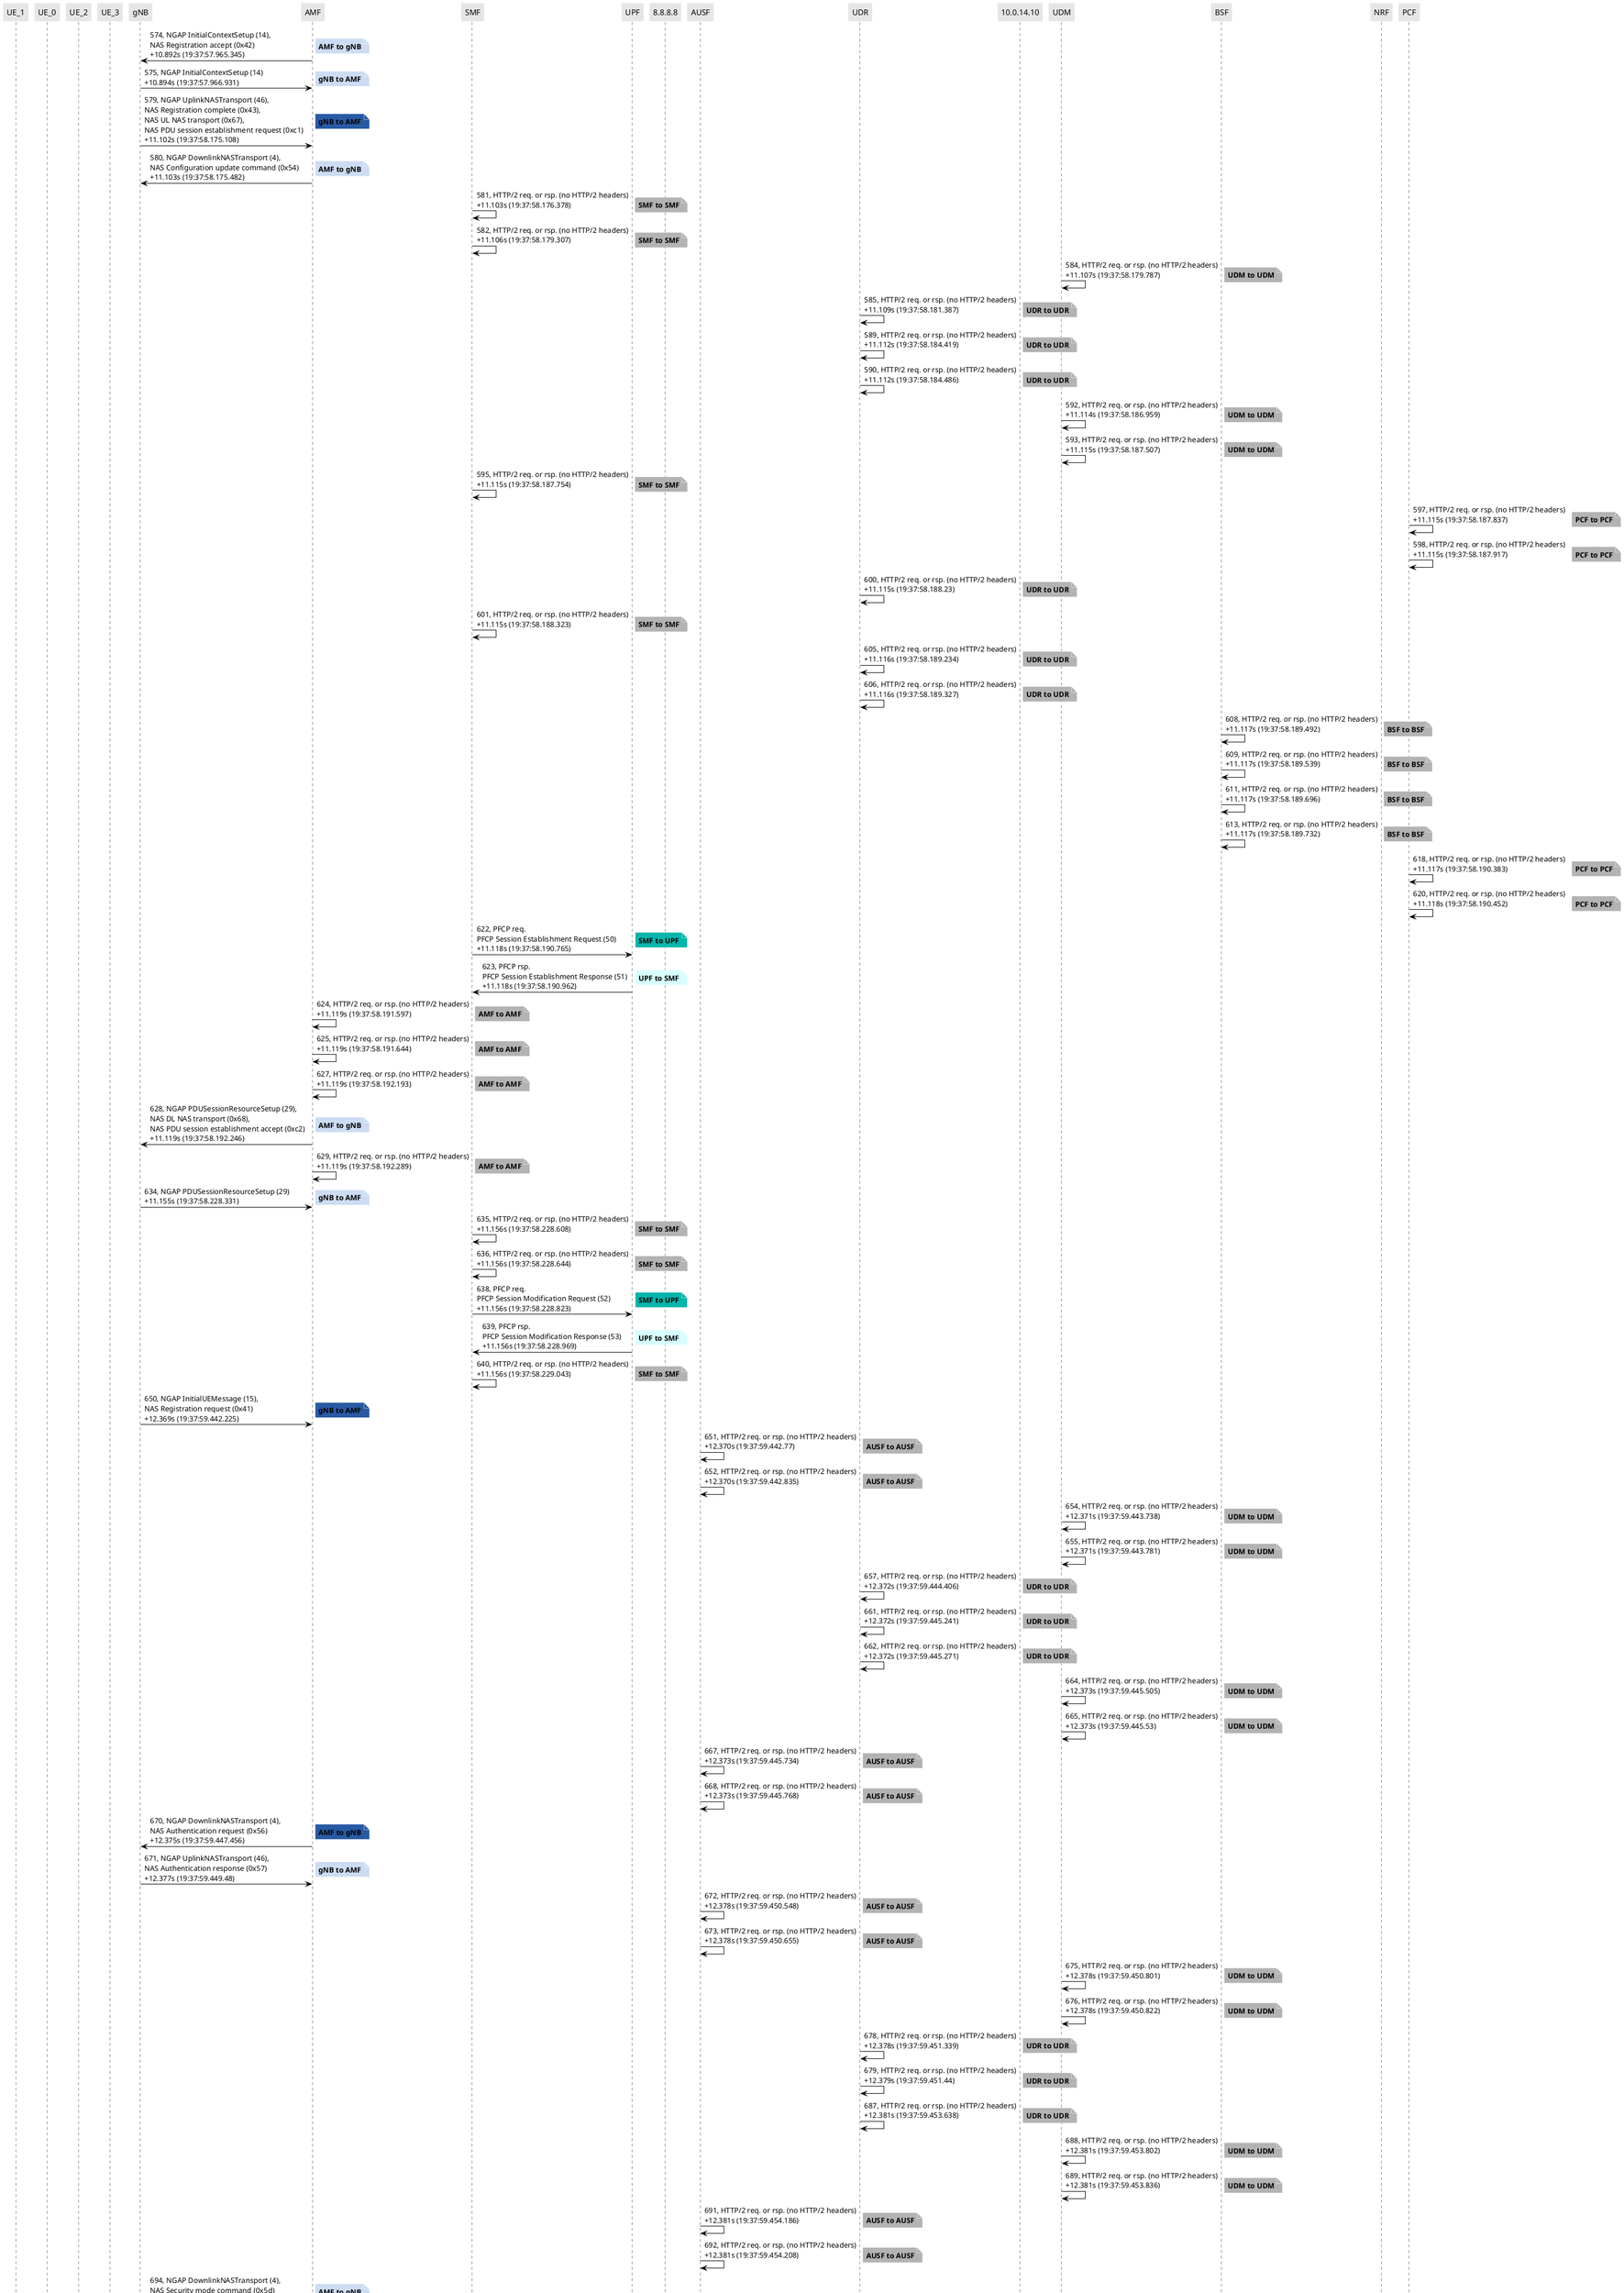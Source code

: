 @startuml
skinparam shadowing false
skinparam NoteBorderColor white
skinparam sequence {
    ArrowColor black
    LifeLineBorderColor black
    LifeLineBackgroundColor black
    ParticipantBorderColor white
    ParticipantBackgroundColor #e6e6e6
}
participant "UE_1"
participant "UE_0"
participant "UE_2"
participant "UE_3"
participant "gNB"
participant "AMF"
participant "SMF"
participant "UPF"
participant "8.8.8.8"
participant "AUSF"
participant "UDR"
participant "10.0.14.10"
participant "UDM"
participant "BSF"
participant "NRF"
participant "PCF"

"AMF" -> "gNB": 574, NGAP InitialContextSetup (14),\nNAS Registration accept (0x42)\n+10.892s (19:37:57.965.345)

note right #CDDCF3
**AMF to gNB**
end note

"gNB" -> "AMF": 575, NGAP InitialContextSetup (14)\n+10.894s (19:37:57.966.931)

note right #CDDCF3
**gNB to AMF**
end note

"gNB" -> "AMF": 579, NGAP UplinkNASTransport (46),\nNAS Registration complete (0x43),\nNAS UL NAS transport (0x67),\nNAS PDU session establishment request (0xc1)\n+11.102s (19:37:58.175.108)

note right #285AA4
**gNB to AMF**
end note

"AMF" -> "gNB": 580, NGAP DownlinkNASTransport (4),\nNAS Configuration update command (0x54)\n+11.103s (19:37:58.175.482)

note right #CDDCF3
**AMF to gNB**
end note

"SMF" -> "SMF": 581, HTTP/2 req. or rsp. (no HTTP/2 headers)\n+11.103s (19:37:58.176.378)

note right #b3b3b3
**SMF to SMF**
end note

"SMF" -> "SMF": 582, HTTP/2 req. or rsp. (no HTTP/2 headers)\n+11.106s (19:37:58.179.307)

note right #b3b3b3
**SMF to SMF**
end note

"UDM" -> "UDM": 584, HTTP/2 req. or rsp. (no HTTP/2 headers)\n+11.107s (19:37:58.179.787)

note right #b3b3b3
**UDM to UDM**
end note

"UDR" -> "UDR": 585, HTTP/2 req. or rsp. (no HTTP/2 headers)\n+11.109s (19:37:58.181.387)

note right #b3b3b3
**UDR to UDR**
end note

"UDR" -> "UDR": 589, HTTP/2 req. or rsp. (no HTTP/2 headers)\n+11.112s (19:37:58.184.419)

note right #b3b3b3
**UDR to UDR**
end note

"UDR" -> "UDR": 590, HTTP/2 req. or rsp. (no HTTP/2 headers)\n+11.112s (19:37:58.184.486)

note right #b3b3b3
**UDR to UDR**
end note

"UDM" -> "UDM": 592, HTTP/2 req. or rsp. (no HTTP/2 headers)\n+11.114s (19:37:58.186.959)

note right #b3b3b3
**UDM to UDM**
end note

"UDM" -> "UDM": 593, HTTP/2 req. or rsp. (no HTTP/2 headers)\n+11.115s (19:37:58.187.507)

note right #b3b3b3
**UDM to UDM**
end note

"SMF" -> "SMF": 595, HTTP/2 req. or rsp. (no HTTP/2 headers)\n+11.115s (19:37:58.187.754)

note right #b3b3b3
**SMF to SMF**
end note

"PCF" -> "PCF": 597, HTTP/2 req. or rsp. (no HTTP/2 headers)\n+11.115s (19:37:58.187.837)

note right #b3b3b3
**PCF to PCF**
end note

"PCF" -> "PCF": 598, HTTP/2 req. or rsp. (no HTTP/2 headers)\n+11.115s (19:37:58.187.917)

note right #b3b3b3
**PCF to PCF**
end note

"UDR" -> "UDR": 600, HTTP/2 req. or rsp. (no HTTP/2 headers)\n+11.115s (19:37:58.188.23)

note right #b3b3b3
**UDR to UDR**
end note

"SMF" -> "SMF": 601, HTTP/2 req. or rsp. (no HTTP/2 headers)\n+11.115s (19:37:58.188.323)

note right #b3b3b3
**SMF to SMF**
end note

"UDR" -> "UDR": 605, HTTP/2 req. or rsp. (no HTTP/2 headers)\n+11.116s (19:37:58.189.234)

note right #b3b3b3
**UDR to UDR**
end note

"UDR" -> "UDR": 606, HTTP/2 req. or rsp. (no HTTP/2 headers)\n+11.116s (19:37:58.189.327)

note right #b3b3b3
**UDR to UDR**
end note

"BSF" -> "BSF": 608, HTTP/2 req. or rsp. (no HTTP/2 headers)\n+11.117s (19:37:58.189.492)

note right #b3b3b3
**BSF to BSF**
end note

"BSF" -> "BSF": 609, HTTP/2 req. or rsp. (no HTTP/2 headers)\n+11.117s (19:37:58.189.539)

note right #b3b3b3
**BSF to BSF**
end note

"BSF" -> "BSF": 611, HTTP/2 req. or rsp. (no HTTP/2 headers)\n+11.117s (19:37:58.189.696)

note right #b3b3b3
**BSF to BSF**
end note

"BSF" -> "BSF": 613, HTTP/2 req. or rsp. (no HTTP/2 headers)\n+11.117s (19:37:58.189.732)

note right #b3b3b3
**BSF to BSF**
end note

"PCF" -> "PCF": 618, HTTP/2 req. or rsp. (no HTTP/2 headers)\n+11.117s (19:37:58.190.383)

note right #b3b3b3
**PCF to PCF**
end note

"PCF" -> "PCF": 620, HTTP/2 req. or rsp. (no HTTP/2 headers)\n+11.118s (19:37:58.190.452)

note right #b3b3b3
**PCF to PCF**
end note

"SMF" -> "UPF": 622, PFCP req.\nPFCP Session Establishment Request (50)\n+11.118s (19:37:58.190.765)

note right #03B5AA
**SMF to UPF**
end note

"UPF" -> "SMF": 623, PFCP rsp.\nPFCP Session Establishment Response (51)\n+11.118s (19:37:58.190.962)

note right #D7FEFC
**UPF to SMF**
end note

"AMF" -> "AMF": 624, HTTP/2 req. or rsp. (no HTTP/2 headers)\n+11.119s (19:37:58.191.597)

note right #b3b3b3
**AMF to AMF**
end note

"AMF" -> "AMF": 625, HTTP/2 req. or rsp. (no HTTP/2 headers)\n+11.119s (19:37:58.191.644)

note right #b3b3b3
**AMF to AMF**
end note

"AMF" -> "AMF": 627, HTTP/2 req. or rsp. (no HTTP/2 headers)\n+11.119s (19:37:58.192.193)

note right #b3b3b3
**AMF to AMF**
end note

"AMF" -> "gNB": 628, NGAP PDUSessionResourceSetup (29),\nNAS DL NAS transport (0x68),\nNAS PDU session establishment accept (0xc2)\n+11.119s (19:37:58.192.246)

note right #CDDCF3
**AMF to gNB**
end note

"AMF" -> "AMF": 629, HTTP/2 req. or rsp. (no HTTP/2 headers)\n+11.119s (19:37:58.192.289)

note right #b3b3b3
**AMF to AMF**
end note

"gNB" -> "AMF": 634, NGAP PDUSessionResourceSetup (29)\n+11.155s (19:37:58.228.331)

note right #CDDCF3
**gNB to AMF**
end note

"SMF" -> "SMF": 635, HTTP/2 req. or rsp. (no HTTP/2 headers)\n+11.156s (19:37:58.228.608)

note right #b3b3b3
**SMF to SMF**
end note

"SMF" -> "SMF": 636, HTTP/2 req. or rsp. (no HTTP/2 headers)\n+11.156s (19:37:58.228.644)

note right #b3b3b3
**SMF to SMF**
end note

"SMF" -> "UPF": 638, PFCP req.\nPFCP Session Modification Request (52)\n+11.156s (19:37:58.228.823)

note right #03B5AA
**SMF to UPF**
end note

"UPF" -> "SMF": 639, PFCP rsp.\nPFCP Session Modification Response (53)\n+11.156s (19:37:58.228.969)

note right #D7FEFC
**UPF to SMF**
end note

"SMF" -> "SMF": 640, HTTP/2 req. or rsp. (no HTTP/2 headers)\n+11.156s (19:37:58.229.043)

note right #b3b3b3
**SMF to SMF**
end note

"gNB" -> "AMF": 650, NGAP InitialUEMessage (15),\nNAS Registration request (0x41)\n+12.369s (19:37:59.442.225)

note right #285AA4
**gNB to AMF**
end note

"AUSF" -> "AUSF": 651, HTTP/2 req. or rsp. (no HTTP/2 headers)\n+12.370s (19:37:59.442.77)

note right #b3b3b3
**AUSF to AUSF**
end note

"AUSF" -> "AUSF": 652, HTTP/2 req. or rsp. (no HTTP/2 headers)\n+12.370s (19:37:59.442.835)

note right #b3b3b3
**AUSF to AUSF**
end note

"UDM" -> "UDM": 654, HTTP/2 req. or rsp. (no HTTP/2 headers)\n+12.371s (19:37:59.443.738)

note right #b3b3b3
**UDM to UDM**
end note

"UDM" -> "UDM": 655, HTTP/2 req. or rsp. (no HTTP/2 headers)\n+12.371s (19:37:59.443.781)

note right #b3b3b3
**UDM to UDM**
end note

"UDR" -> "UDR": 657, HTTP/2 req. or rsp. (no HTTP/2 headers)\n+12.372s (19:37:59.444.406)

note right #b3b3b3
**UDR to UDR**
end note

"UDR" -> "UDR": 661, HTTP/2 req. or rsp. (no HTTP/2 headers)\n+12.372s (19:37:59.445.241)

note right #b3b3b3
**UDR to UDR**
end note

"UDR" -> "UDR": 662, HTTP/2 req. or rsp. (no HTTP/2 headers)\n+12.372s (19:37:59.445.271)

note right #b3b3b3
**UDR to UDR**
end note

"UDM" -> "UDM": 664, HTTP/2 req. or rsp. (no HTTP/2 headers)\n+12.373s (19:37:59.445.505)

note right #b3b3b3
**UDM to UDM**
end note

"UDM" -> "UDM": 665, HTTP/2 req. or rsp. (no HTTP/2 headers)\n+12.373s (19:37:59.445.53)

note right #b3b3b3
**UDM to UDM**
end note

"AUSF" -> "AUSF": 667, HTTP/2 req. or rsp. (no HTTP/2 headers)\n+12.373s (19:37:59.445.734)

note right #b3b3b3
**AUSF to AUSF**
end note

"AUSF" -> "AUSF": 668, HTTP/2 req. or rsp. (no HTTP/2 headers)\n+12.373s (19:37:59.445.768)

note right #b3b3b3
**AUSF to AUSF**
end note

"AMF" -> "gNB": 670, NGAP DownlinkNASTransport (4),\nNAS Authentication request (0x56)\n+12.375s (19:37:59.447.456)

note right #285AA4
**AMF to gNB**
end note

"gNB" -> "AMF": 671, NGAP UplinkNASTransport (46),\nNAS Authentication response (0x57)\n+12.377s (19:37:59.449.48)

note right #CDDCF3
**gNB to AMF**
end note

"AUSF" -> "AUSF": 672, HTTP/2 req. or rsp. (no HTTP/2 headers)\n+12.378s (19:37:59.450.548)

note right #b3b3b3
**AUSF to AUSF**
end note

"AUSF" -> "AUSF": 673, HTTP/2 req. or rsp. (no HTTP/2 headers)\n+12.378s (19:37:59.450.655)

note right #b3b3b3
**AUSF to AUSF**
end note

"UDM" -> "UDM": 675, HTTP/2 req. or rsp. (no HTTP/2 headers)\n+12.378s (19:37:59.450.801)

note right #b3b3b3
**UDM to UDM**
end note

"UDM" -> "UDM": 676, HTTP/2 req. or rsp. (no HTTP/2 headers)\n+12.378s (19:37:59.450.822)

note right #b3b3b3
**UDM to UDM**
end note

"UDR" -> "UDR": 678, HTTP/2 req. or rsp. (no HTTP/2 headers)\n+12.378s (19:37:59.451.339)

note right #b3b3b3
**UDR to UDR**
end note

"UDR" -> "UDR": 679, HTTP/2 req. or rsp. (no HTTP/2 headers)\n+12.379s (19:37:59.451.44)

note right #b3b3b3
**UDR to UDR**
end note

"UDR" -> "UDR": 687, HTTP/2 req. or rsp. (no HTTP/2 headers)\n+12.381s (19:37:59.453.638)

note right #b3b3b3
**UDR to UDR**
end note

"UDM" -> "UDM": 688, HTTP/2 req. or rsp. (no HTTP/2 headers)\n+12.381s (19:37:59.453.802)

note right #b3b3b3
**UDM to UDM**
end note

"UDM" -> "UDM": 689, HTTP/2 req. or rsp. (no HTTP/2 headers)\n+12.381s (19:37:59.453.836)

note right #b3b3b3
**UDM to UDM**
end note

"AUSF" -> "AUSF": 691, HTTP/2 req. or rsp. (no HTTP/2 headers)\n+12.381s (19:37:59.454.186)

note right #b3b3b3
**AUSF to AUSF**
end note

"AUSF" -> "AUSF": 692, HTTP/2 req. or rsp. (no HTTP/2 headers)\n+12.381s (19:37:59.454.208)

note right #b3b3b3
**AUSF to AUSF**
end note

"AMF" -> "gNB": 694, NGAP DownlinkNASTransport (4),\nNAS Security mode command (0x5d)\n+12.382s (19:37:59.454.449)

note right #CDDCF3
**AMF to gNB**
end note

"gNB" -> "AMF": 695, NGAP UplinkNASTransport (46),\nNAS Security mode complete (0x5e),\nNAS Registration request (0x41)\n+12.384s (19:37:59.457.081)

note right #285AA4
**gNB to AMF**
end note

"UDM" -> "UDM": 696, HTTP/2 req. or rsp. (no HTTP/2 headers)\n+12.385s (19:37:59.457.509)

note right #b3b3b3
**UDM to UDM**
end note

"UDM" -> "UDM": 697, HTTP/2 req. or rsp. (no HTTP/2 headers)\n+12.385s (19:37:59.457.605)

note right #b3b3b3
**UDM to UDM**
end note

"UDR" -> "UDR": 699, HTTP/2 req. or rsp. (no HTTP/2 headers)\n+12.385s (19:37:59.457.743)

note right #b3b3b3
**UDR to UDR**
end note

"UDR" -> "UDR": 700, HTTP/2 req. or rsp. (no HTTP/2 headers)\n+12.385s (19:37:59.457.765)

note right #b3b3b3
**UDR to UDR**
end note

"UDR" -> "UDR": 702, HTTP/2 req. or rsp. (no HTTP/2 headers)\n+12.385s (19:37:59.457.896)

note right #b3b3b3
**UDR to UDR**
end note

"UDM" -> "UDM": 703, HTTP/2 req. or rsp. (no HTTP/2 headers)\n+12.385s (19:37:59.458.014)

note right #b3b3b3
**UDM to UDM**
end note

"UDM" -> "UDM": 704, HTTP/2 req. or rsp. (no HTTP/2 headers)\n+12.385s (19:37:59.458.044)

note right #b3b3b3
**UDM to UDM**
end note

"UDM" -> "UDM": 706, HTTP/2 req. or rsp. (no HTTP/2 headers)\n+12.385s (19:37:59.458.267)

note right #b3b3b3
**UDM to UDM**
end note

"UDR" -> "UDR": 707, HTTP/2 req. or rsp. (no HTTP/2 headers)\n+12.385s (19:37:59.458.359)

note right #b3b3b3
**UDR to UDR**
end note

"UDR" -> "UDR": 710, HTTP/2 req. or rsp. (no HTTP/2 headers)\n+12.386s (19:37:59.458.833)

note right #b3b3b3
**UDR to UDR**
end note

"UDR" -> "UDR": 711, HTTP/2 req. or rsp. (no HTTP/2 headers)\n+12.386s (19:37:59.458.861)

note right #b3b3b3
**UDR to UDR**
end note

"UDM" -> "UDM": 713, HTTP/2 req. or rsp. (no HTTP/2 headers)\n+12.386s (19:37:59.459.047)

note right #b3b3b3
**UDM to UDM**
end note

"UDM" -> "UDM": 714, HTTP/2 req. or rsp. (no HTTP/2 headers)\n+12.386s (19:37:59.459.064)

note right #b3b3b3
**UDM to UDM**
end note

"UDM" -> "UDM": 716, HTTP/2 req. or rsp. (no HTTP/2 headers)\n+12.386s (19:37:59.459.275)

note right #b3b3b3
**UDM to UDM**
end note

"UDR" -> "UDR": 717, HTTP/2 req. or rsp. (no HTTP/2 headers)\n+12.388s (19:37:59.460.437)

note right #b3b3b3
**UDR to UDR**
end note

"UDR" -> "UDR": 720, HTTP/2 req. or rsp. (no HTTP/2 headers)\n+12.388s (19:37:59.460.936)

note right #b3b3b3
**UDR to UDR**
end note

"UDR" -> "UDR": 721, HTTP/2 req. or rsp. (no HTTP/2 headers)\n+12.388s (19:37:59.460.955)

note right #b3b3b3
**UDR to UDR**
end note

"UDM" -> "UDM": 723, HTTP/2 req. or rsp. (no HTTP/2 headers)\n+12.388s (19:37:59.461.381)

note right #b3b3b3
**UDM to UDM**
end note

"UDM" -> "UDM": 724, HTTP/2 req. or rsp. (no HTTP/2 headers)\n+12.389s (19:37:59.461.426)

note right #b3b3b3
**UDM to UDM**
end note

"UDM" -> "UDM": 726, HTTP/2 req. or rsp. (no HTTP/2 headers)\n+12.389s (19:37:59.461.852)

note right #b3b3b3
**UDM to UDM**
end note

"UDM" -> "UDM": 727, HTTP/2 req. or rsp. (no HTTP/2 headers)\n+12.389s (19:37:59.462.059)

note right #b3b3b3
**UDM to UDM**
end note

"UDM" -> "UDM": 728, HTTP/2 req. or rsp. (no HTTP/2 headers)\n+12.389s (19:37:59.462.086)

note right #b3b3b3
**UDM to UDM**
end note

"PCF" -> "PCF": 730, HTTP/2 req. or rsp. (no HTTP/2 headers)\n+12.390s (19:37:59.462.537)

note right #b3b3b3
**PCF to PCF**
end note

"PCF" -> "PCF": 731, HTTP/2 req. or rsp. (no HTTP/2 headers)\n+12.390s (19:37:59.462.643)

note right #b3b3b3
**PCF to PCF**
end note

"UDR" -> "UDR": 736, HTTP/2 req. or rsp. (no HTTP/2 headers)\n+12.392s (19:37:59.465.267)

note right #b3b3b3
**UDR to UDR**
end note

"UDR" -> "UDR": 739, HTTP/2 req. or rsp. (no HTTP/2 headers)\n+12.394s (19:37:59.466.429)

note right #b3b3b3
**UDR to UDR**
end note

"UDR" -> "UDR": 740, HTTP/2 req. or rsp. (no HTTP/2 headers)\n+12.394s (19:37:59.466.5)

note right #b3b3b3
**UDR to UDR**
end note

"PCF" -> "PCF": 744, HTTP/2 req. or rsp. (no HTTP/2 headers)\n+12.395s (19:37:59.468.159)

note right #b3b3b3
**PCF to PCF**
end note

"PCF" -> "PCF": 745, HTTP/2 req. or rsp. (no HTTP/2 headers)\n+12.395s (19:37:59.468.197)

note right #b3b3b3
**PCF to PCF**
end note

"AMF" -> "gNB": 747, NGAP InitialContextSetup (14),\nNAS Registration accept (0x42)\n+12.396s (19:37:59.469.204)

note right #CDDCF3
**AMF to gNB**
end note

"gNB" -> "AMF": 748, NGAP InitialContextSetup (14)\n+12.397s (19:37:59.470.061)

note right #CDDCF3
**gNB to AMF**
end note

"gNB" -> "AMF": 752, NGAP UplinkNASTransport (46),\nNAS Registration complete (0x43),\nNAS UL NAS transport (0x67),\nNAS PDU session establishment request (0xc1)\n+12.601s (19:37:59.673.417)

note right #285AA4
**gNB to AMF**
end note

"AMF" -> "gNB": 753, NGAP DownlinkNASTransport (4),\nNAS Configuration update command (0x54)\n+12.602s (19:37:59.674.966)

note right #CDDCF3
**AMF to gNB**
end note

"SMF" -> "SMF": 754, HTTP/2 req. or rsp. (no HTTP/2 headers)\n+12.603s (19:37:59.675.879)

note right #b3b3b3
**SMF to SMF**
end note

"SMF" -> "SMF": 755, HTTP/2 req. or rsp. (no HTTP/2 headers)\n+12.603s (19:37:59.675.981)

note right #b3b3b3
**SMF to SMF**
end note

@enduml
